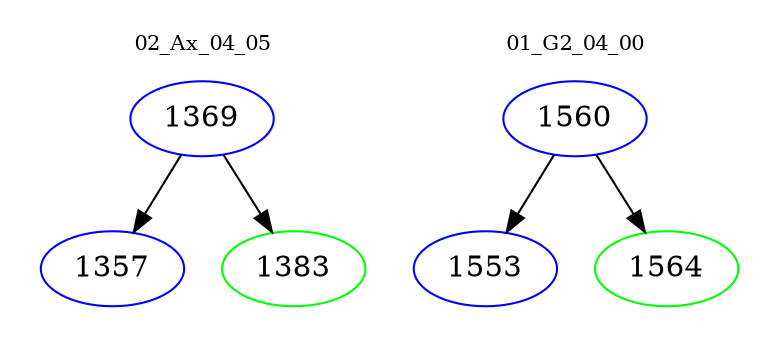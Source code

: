 digraph{
subgraph cluster_0 {
color = white
label = "02_Ax_04_05";
fontsize=10;
T0_1369 [label="1369", color="blue"]
T0_1369 -> T0_1357 [color="black"]
T0_1357 [label="1357", color="blue"]
T0_1369 -> T0_1383 [color="black"]
T0_1383 [label="1383", color="green"]
}
subgraph cluster_1 {
color = white
label = "01_G2_04_00";
fontsize=10;
T1_1560 [label="1560", color="blue"]
T1_1560 -> T1_1553 [color="black"]
T1_1553 [label="1553", color="blue"]
T1_1560 -> T1_1564 [color="black"]
T1_1564 [label="1564", color="green"]
}
}
